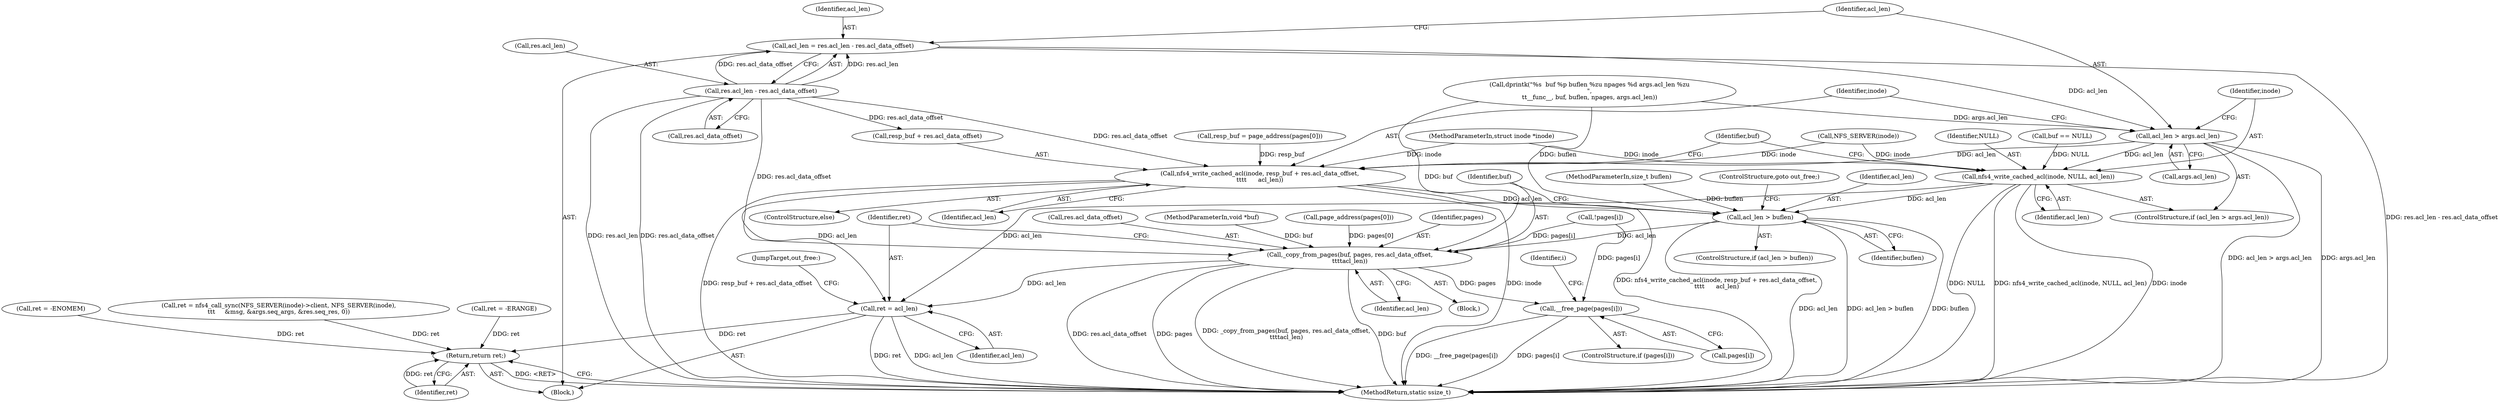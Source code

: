 digraph "0_linux_20e0fa98b751facf9a1101edaefbc19c82616a68@integer" {
"1000238" [label="(Call,acl_len = res.acl_len - res.acl_data_offset)"];
"1000240" [label="(Call,res.acl_len - res.acl_data_offset)"];
"1000248" [label="(Call,acl_len > args.acl_len)"];
"1000253" [label="(Call,nfs4_write_cached_acl(inode, NULL, acl_len))"];
"1000274" [label="(Call,acl_len > buflen)"];
"1000278" [label="(Call,_copy_from_pages(buf, pages, res.acl_data_offset,\n\t\t\t\tacl_len))"];
"1000285" [label="(Call,ret = acl_len)"];
"1000314" [label="(Return,return ret;)"];
"1000302" [label="(Call,__free_page(pages[i]))"];
"1000258" [label="(Call,nfs4_write_cached_acl(inode, resp_buf + res.acl_data_offset,\n\t\t\t\t      acl_len))"];
"1000238" [label="(Call,acl_len = res.acl_len - res.acl_data_offset)"];
"1000257" [label="(ControlStructure,else)"];
"1000239" [label="(Identifier,acl_len)"];
"1000275" [label="(Identifier,acl_len)"];
"1000104" [label="(MethodParameterIn,struct inode *inode)"];
"1000284" [label="(Identifier,acl_len)"];
"1000105" [label="(MethodParameterIn,void *buf)"];
"1000302" [label="(Call,__free_page(pages[i]))"];
"1000273" [label="(ControlStructure,if (acl_len > buflen))"];
"1000254" [label="(Identifier,inode)"];
"1000244" [label="(Call,res.acl_data_offset)"];
"1000258" [label="(Call,nfs4_write_cached_acl(inode, resp_buf + res.acl_data_offset,\n\t\t\t\t      acl_len))"];
"1000253" [label="(Call,nfs4_write_cached_acl(inode, NULL, acl_len))"];
"1000286" [label="(Identifier,ret)"];
"1000202" [label="(Call,page_address(pages[0]))"];
"1000315" [label="(Identifier,ret)"];
"1000297" [label="(Identifier,i)"];
"1000255" [label="(Identifier,NULL)"];
"1000274" [label="(Call,acl_len > buflen)"];
"1000157" [label="(Call,!pages[i])"];
"1000316" [label="(MethodReturn,static ssize_t)"];
"1000314" [label="(Return,return ret;)"];
"1000303" [label="(Call,pages[i])"];
"1000279" [label="(Identifier,buf)"];
"1000269" [label="(Call,ret = -ERANGE)"];
"1000114" [label="(Call,ret = -ENOMEM)"];
"1000250" [label="(Call,args.acl_len)"];
"1000267" [label="(Identifier,buf)"];
"1000287" [label="(Identifier,acl_len)"];
"1000298" [label="(ControlStructure,if (pages[i]))"];
"1000265" [label="(Identifier,acl_len)"];
"1000200" [label="(Call,resp_buf = page_address(pages[0]))"];
"1000248" [label="(Call,acl_len > args.acl_len)"];
"1000280" [label="(Identifier,pages)"];
"1000106" [label="(MethodParameterIn,size_t buflen)"];
"1000241" [label="(Call,res.acl_len)"];
"1000222" [label="(Call,NFS_SERVER(inode))"];
"1000240" [label="(Call,res.acl_len - res.acl_data_offset)"];
"1000277" [label="(ControlStructure,goto out_free;)"];
"1000281" [label="(Call,res.acl_data_offset)"];
"1000260" [label="(Call,resp_buf + res.acl_data_offset)"];
"1000192" [label="(Call,buf == NULL)"];
"1000259" [label="(Identifier,inode)"];
"1000256" [label="(Identifier,acl_len)"];
"1000288" [label="(JumpTarget,out_free:)"];
"1000278" [label="(Call,_copy_from_pages(buf, pages, res.acl_data_offset,\n\t\t\t\tacl_len))"];
"1000276" [label="(Identifier,buflen)"];
"1000206" [label="(Call,dprintk(\"%s  buf %p buflen %zu npages %d args.acl_len %zu\n\",\n\t\t__func__, buf, buflen, npages, args.acl_len))"];
"1000285" [label="(Call,ret = acl_len)"];
"1000215" [label="(Call,ret = nfs4_call_sync(NFS_SERVER(inode)->client, NFS_SERVER(inode),\n\t\t\t     &msg, &args.seq_args, &res.seq_res, 0))"];
"1000268" [label="(Block,)"];
"1000247" [label="(ControlStructure,if (acl_len > args.acl_len))"];
"1000249" [label="(Identifier,acl_len)"];
"1000107" [label="(Block,)"];
"1000238" -> "1000107"  [label="AST: "];
"1000238" -> "1000240"  [label="CFG: "];
"1000239" -> "1000238"  [label="AST: "];
"1000240" -> "1000238"  [label="AST: "];
"1000249" -> "1000238"  [label="CFG: "];
"1000238" -> "1000316"  [label="DDG: res.acl_len - res.acl_data_offset"];
"1000240" -> "1000238"  [label="DDG: res.acl_len"];
"1000240" -> "1000238"  [label="DDG: res.acl_data_offset"];
"1000238" -> "1000248"  [label="DDG: acl_len"];
"1000240" -> "1000244"  [label="CFG: "];
"1000241" -> "1000240"  [label="AST: "];
"1000244" -> "1000240"  [label="AST: "];
"1000240" -> "1000316"  [label="DDG: res.acl_data_offset"];
"1000240" -> "1000316"  [label="DDG: res.acl_len"];
"1000240" -> "1000258"  [label="DDG: res.acl_data_offset"];
"1000240" -> "1000260"  [label="DDG: res.acl_data_offset"];
"1000240" -> "1000278"  [label="DDG: res.acl_data_offset"];
"1000248" -> "1000247"  [label="AST: "];
"1000248" -> "1000250"  [label="CFG: "];
"1000249" -> "1000248"  [label="AST: "];
"1000250" -> "1000248"  [label="AST: "];
"1000254" -> "1000248"  [label="CFG: "];
"1000259" -> "1000248"  [label="CFG: "];
"1000248" -> "1000316"  [label="DDG: acl_len > args.acl_len"];
"1000248" -> "1000316"  [label="DDG: args.acl_len"];
"1000206" -> "1000248"  [label="DDG: args.acl_len"];
"1000248" -> "1000253"  [label="DDG: acl_len"];
"1000248" -> "1000258"  [label="DDG: acl_len"];
"1000253" -> "1000247"  [label="AST: "];
"1000253" -> "1000256"  [label="CFG: "];
"1000254" -> "1000253"  [label="AST: "];
"1000255" -> "1000253"  [label="AST: "];
"1000256" -> "1000253"  [label="AST: "];
"1000267" -> "1000253"  [label="CFG: "];
"1000253" -> "1000316"  [label="DDG: nfs4_write_cached_acl(inode, NULL, acl_len)"];
"1000253" -> "1000316"  [label="DDG: NULL"];
"1000253" -> "1000316"  [label="DDG: inode"];
"1000222" -> "1000253"  [label="DDG: inode"];
"1000104" -> "1000253"  [label="DDG: inode"];
"1000192" -> "1000253"  [label="DDG: NULL"];
"1000253" -> "1000274"  [label="DDG: acl_len"];
"1000253" -> "1000285"  [label="DDG: acl_len"];
"1000274" -> "1000273"  [label="AST: "];
"1000274" -> "1000276"  [label="CFG: "];
"1000275" -> "1000274"  [label="AST: "];
"1000276" -> "1000274"  [label="AST: "];
"1000277" -> "1000274"  [label="CFG: "];
"1000279" -> "1000274"  [label="CFG: "];
"1000274" -> "1000316"  [label="DDG: buflen"];
"1000274" -> "1000316"  [label="DDG: acl_len"];
"1000274" -> "1000316"  [label="DDG: acl_len > buflen"];
"1000258" -> "1000274"  [label="DDG: acl_len"];
"1000206" -> "1000274"  [label="DDG: buflen"];
"1000106" -> "1000274"  [label="DDG: buflen"];
"1000274" -> "1000278"  [label="DDG: acl_len"];
"1000278" -> "1000268"  [label="AST: "];
"1000278" -> "1000284"  [label="CFG: "];
"1000279" -> "1000278"  [label="AST: "];
"1000280" -> "1000278"  [label="AST: "];
"1000281" -> "1000278"  [label="AST: "];
"1000284" -> "1000278"  [label="AST: "];
"1000286" -> "1000278"  [label="CFG: "];
"1000278" -> "1000316"  [label="DDG: res.acl_data_offset"];
"1000278" -> "1000316"  [label="DDG: pages"];
"1000278" -> "1000316"  [label="DDG: _copy_from_pages(buf, pages, res.acl_data_offset,\n\t\t\t\tacl_len)"];
"1000278" -> "1000316"  [label="DDG: buf"];
"1000206" -> "1000278"  [label="DDG: buf"];
"1000105" -> "1000278"  [label="DDG: buf"];
"1000157" -> "1000278"  [label="DDG: pages[i]"];
"1000202" -> "1000278"  [label="DDG: pages[0]"];
"1000278" -> "1000285"  [label="DDG: acl_len"];
"1000278" -> "1000302"  [label="DDG: pages"];
"1000285" -> "1000107"  [label="AST: "];
"1000285" -> "1000287"  [label="CFG: "];
"1000286" -> "1000285"  [label="AST: "];
"1000287" -> "1000285"  [label="AST: "];
"1000288" -> "1000285"  [label="CFG: "];
"1000285" -> "1000316"  [label="DDG: ret"];
"1000285" -> "1000316"  [label="DDG: acl_len"];
"1000258" -> "1000285"  [label="DDG: acl_len"];
"1000285" -> "1000314"  [label="DDG: ret"];
"1000314" -> "1000107"  [label="AST: "];
"1000314" -> "1000315"  [label="CFG: "];
"1000315" -> "1000314"  [label="AST: "];
"1000316" -> "1000314"  [label="CFG: "];
"1000314" -> "1000316"  [label="DDG: <RET>"];
"1000315" -> "1000314"  [label="DDG: ret"];
"1000215" -> "1000314"  [label="DDG: ret"];
"1000114" -> "1000314"  [label="DDG: ret"];
"1000269" -> "1000314"  [label="DDG: ret"];
"1000302" -> "1000298"  [label="AST: "];
"1000302" -> "1000303"  [label="CFG: "];
"1000303" -> "1000302"  [label="AST: "];
"1000297" -> "1000302"  [label="CFG: "];
"1000302" -> "1000316"  [label="DDG: pages[i]"];
"1000302" -> "1000316"  [label="DDG: __free_page(pages[i])"];
"1000157" -> "1000302"  [label="DDG: pages[i]"];
"1000258" -> "1000257"  [label="AST: "];
"1000258" -> "1000265"  [label="CFG: "];
"1000259" -> "1000258"  [label="AST: "];
"1000260" -> "1000258"  [label="AST: "];
"1000265" -> "1000258"  [label="AST: "];
"1000267" -> "1000258"  [label="CFG: "];
"1000258" -> "1000316"  [label="DDG: inode"];
"1000258" -> "1000316"  [label="DDG: resp_buf + res.acl_data_offset"];
"1000258" -> "1000316"  [label="DDG: nfs4_write_cached_acl(inode, resp_buf + res.acl_data_offset,\n\t\t\t\t      acl_len)"];
"1000222" -> "1000258"  [label="DDG: inode"];
"1000104" -> "1000258"  [label="DDG: inode"];
"1000200" -> "1000258"  [label="DDG: resp_buf"];
}
